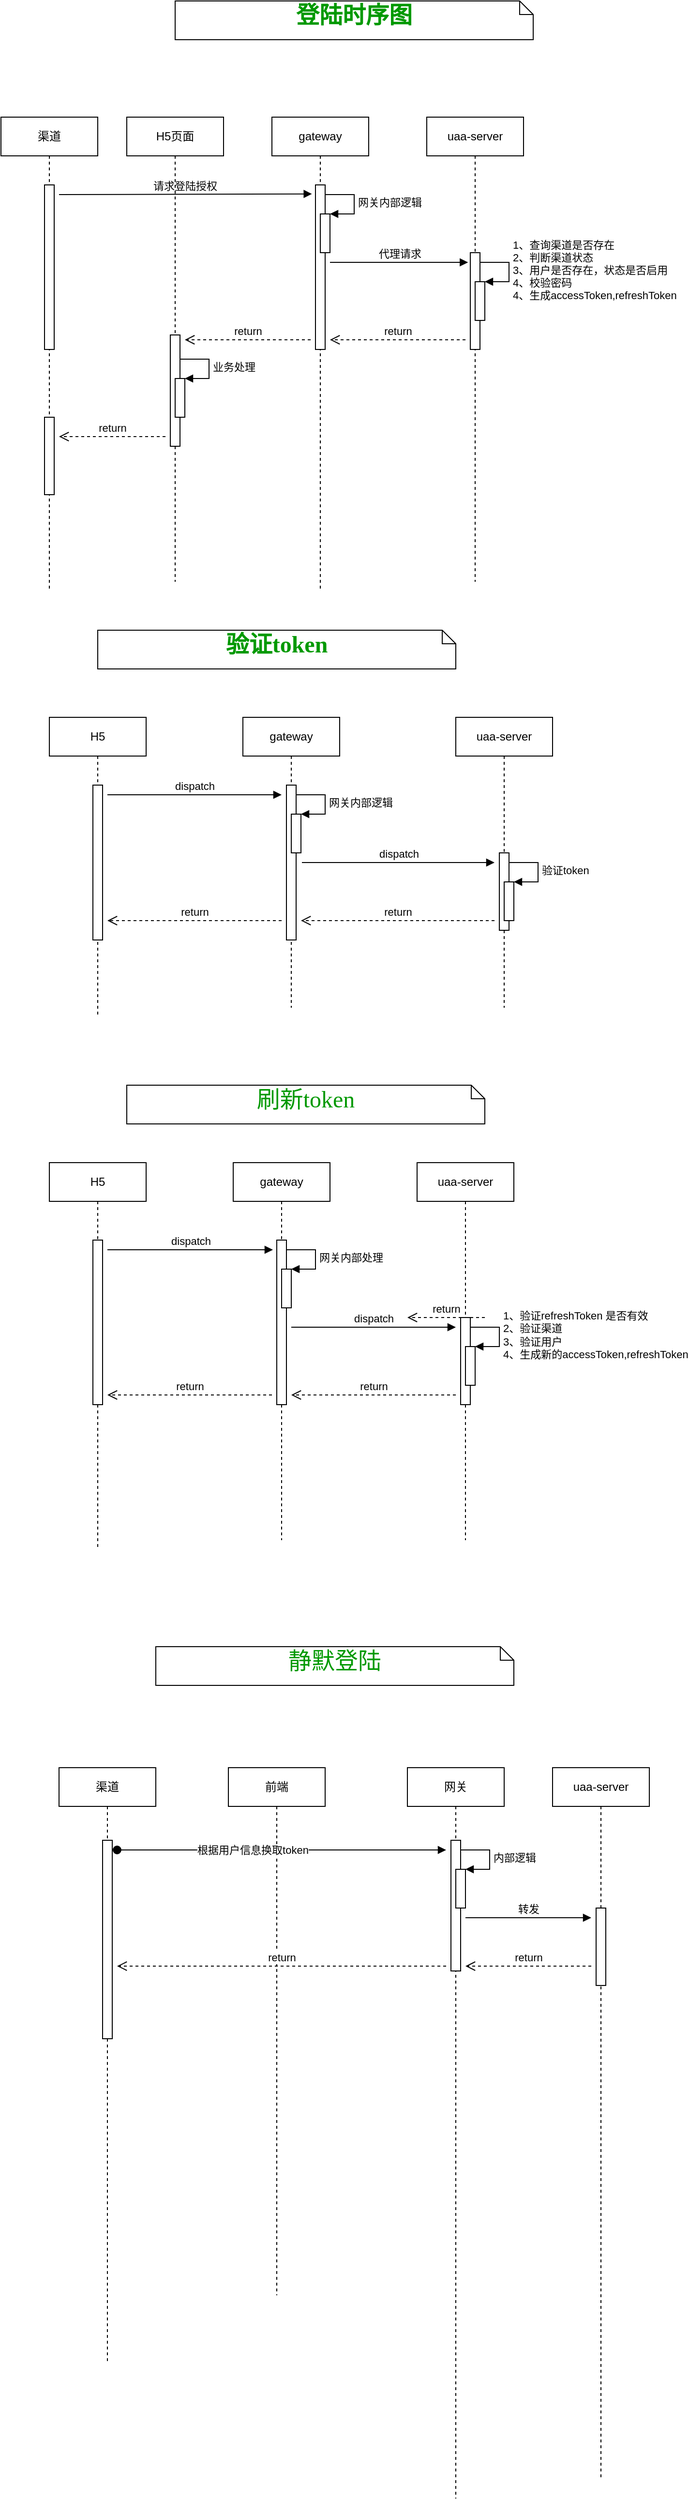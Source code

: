 <mxfile version="14.6.1" type="github">
  <diagram name="Page-1" id="13e1069c-82ec-6db2-03f1-153e76fe0fe0">
    <mxGraphModel dx="1022" dy="437" grid="1" gridSize="10" guides="1" tooltips="1" connect="1" arrows="1" fold="1" page="1" pageScale="1" pageWidth="1100" pageHeight="850" background="#ffffff" math="0" shadow="0">
      <root>
        <mxCell id="0" />
        <mxCell id="1" parent="0" />
        <mxCell id="7baba1c4bc27f4b0-40" value="&lt;font&gt;&lt;b&gt;&lt;font color=&quot;#009900&quot; style=&quot;font-size: 24px&quot;&gt;登陆时序图&lt;/font&gt;&lt;br&gt;&lt;/b&gt;&lt;/font&gt;" style="shape=note;whiteSpace=wrap;html=1;size=14;verticalAlign=top;align=center;spacingTop=-6;rounded=0;shadow=0;comic=0;labelBackgroundColor=none;strokeWidth=1;fontFamily=Verdana;fontSize=12" parent="1" vertex="1">
          <mxGeometry x="240" width="370" height="40" as="geometry" />
        </mxCell>
        <mxCell id="KGN7WheUU5ocgR0QFIUr-1" value="渠道" style="shape=umlLifeline;perimeter=lifelinePerimeter;whiteSpace=wrap;html=1;container=1;collapsible=0;recursiveResize=0;outlineConnect=0;" parent="1" vertex="1">
          <mxGeometry x="60" y="120" width="100" height="490" as="geometry" />
        </mxCell>
        <mxCell id="KGN7WheUU5ocgR0QFIUr-4" value="" style="html=1;points=[];perimeter=orthogonalPerimeter;" parent="KGN7WheUU5ocgR0QFIUr-1" vertex="1">
          <mxGeometry x="45" y="70" width="10" height="170" as="geometry" />
        </mxCell>
        <mxCell id="KGN7WheUU5ocgR0QFIUr-5" value="请求登陆授权" style="html=1;verticalAlign=bottom;endArrow=block;entryX=-0.367;entryY=0.055;entryDx=0;entryDy=0;entryPerimeter=0;" parent="KGN7WheUU5ocgR0QFIUr-1" target="KGN7WheUU5ocgR0QFIUr-8" edge="1">
          <mxGeometry width="80" relative="1" as="geometry">
            <mxPoint x="60" y="80" as="sourcePoint" />
            <mxPoint x="220" y="80" as="targetPoint" />
          </mxGeometry>
        </mxCell>
        <mxCell id="KGN7WheUU5ocgR0QFIUr-25" value="" style="html=1;points=[];perimeter=orthogonalPerimeter;" parent="KGN7WheUU5ocgR0QFIUr-1" vertex="1">
          <mxGeometry x="45" y="310" width="10" height="80" as="geometry" />
        </mxCell>
        <mxCell id="KGN7WheUU5ocgR0QFIUr-26" value="return" style="html=1;verticalAlign=bottom;endArrow=open;dashed=1;endSize=8;" parent="KGN7WheUU5ocgR0QFIUr-1" edge="1">
          <mxGeometry relative="1" as="geometry">
            <mxPoint x="170" y="330" as="sourcePoint" />
            <mxPoint x="60" y="330" as="targetPoint" />
          </mxGeometry>
        </mxCell>
        <mxCell id="KGN7WheUU5ocgR0QFIUr-2" value="gateway" style="shape=umlLifeline;perimeter=lifelinePerimeter;whiteSpace=wrap;html=1;container=1;collapsible=0;recursiveResize=0;outlineConnect=0;" parent="1" vertex="1">
          <mxGeometry x="340" y="120" width="100" height="490" as="geometry" />
        </mxCell>
        <mxCell id="KGN7WheUU5ocgR0QFIUr-8" value="" style="html=1;points=[];perimeter=orthogonalPerimeter;" parent="KGN7WheUU5ocgR0QFIUr-2" vertex="1">
          <mxGeometry x="45" y="70" width="10" height="170" as="geometry" />
        </mxCell>
        <mxCell id="KGN7WheUU5ocgR0QFIUr-9" value="" style="html=1;points=[];perimeter=orthogonalPerimeter;" parent="KGN7WheUU5ocgR0QFIUr-2" vertex="1">
          <mxGeometry x="50" y="100" width="10" height="40" as="geometry" />
        </mxCell>
        <mxCell id="KGN7WheUU5ocgR0QFIUr-10" value="网关内部逻辑" style="edgeStyle=orthogonalEdgeStyle;html=1;align=left;spacingLeft=2;endArrow=block;rounded=0;entryX=1;entryY=0;" parent="KGN7WheUU5ocgR0QFIUr-2" target="KGN7WheUU5ocgR0QFIUr-9" edge="1">
          <mxGeometry relative="1" as="geometry">
            <mxPoint x="55" y="80" as="sourcePoint" />
            <Array as="points">
              <mxPoint x="85" y="80" />
            </Array>
          </mxGeometry>
        </mxCell>
        <mxCell id="KGN7WheUU5ocgR0QFIUr-11" value="代理请求" style="html=1;verticalAlign=bottom;endArrow=block;entryX=-0.233;entryY=0.1;entryDx=0;entryDy=0;entryPerimeter=0;" parent="KGN7WheUU5ocgR0QFIUr-2" target="KGN7WheUU5ocgR0QFIUr-12" edge="1">
          <mxGeometry width="80" relative="1" as="geometry">
            <mxPoint x="60" y="150" as="sourcePoint" />
            <mxPoint x="140" y="150" as="targetPoint" />
          </mxGeometry>
        </mxCell>
        <mxCell id="KGN7WheUU5ocgR0QFIUr-3" value="uaa-server" style="shape=umlLifeline;perimeter=lifelinePerimeter;whiteSpace=wrap;html=1;container=1;collapsible=0;recursiveResize=0;outlineConnect=0;" parent="1" vertex="1">
          <mxGeometry x="500" y="120" width="100" height="480" as="geometry" />
        </mxCell>
        <mxCell id="KGN7WheUU5ocgR0QFIUr-12" value="" style="html=1;points=[];perimeter=orthogonalPerimeter;" parent="KGN7WheUU5ocgR0QFIUr-3" vertex="1">
          <mxGeometry x="45" y="140" width="10" height="100" as="geometry" />
        </mxCell>
        <mxCell id="KGN7WheUU5ocgR0QFIUr-13" value="" style="html=1;points=[];perimeter=orthogonalPerimeter;" parent="KGN7WheUU5ocgR0QFIUr-3" vertex="1">
          <mxGeometry x="50" y="170" width="10" height="40" as="geometry" />
        </mxCell>
        <mxCell id="KGN7WheUU5ocgR0QFIUr-14" value="1、查询渠道是否存在&lt;br&gt;2、判断渠道状态&lt;br&gt;3、用户是否存在，状态是否启用&lt;br&gt;4、校验密码&lt;br&gt;4、生成accessToken,refreshToken" style="edgeStyle=orthogonalEdgeStyle;html=1;align=left;spacingLeft=2;endArrow=block;rounded=0;entryX=1;entryY=0;" parent="KGN7WheUU5ocgR0QFIUr-3" target="KGN7WheUU5ocgR0QFIUr-13" edge="1">
          <mxGeometry relative="1" as="geometry">
            <mxPoint x="55" y="150" as="sourcePoint" />
            <Array as="points">
              <mxPoint x="85" y="150" />
            </Array>
          </mxGeometry>
        </mxCell>
        <mxCell id="KGN7WheUU5ocgR0QFIUr-15" value="return" style="html=1;verticalAlign=bottom;endArrow=open;dashed=1;endSize=8;" parent="1" edge="1">
          <mxGeometry relative="1" as="geometry">
            <mxPoint x="540" y="350" as="sourcePoint" />
            <mxPoint x="400" y="350" as="targetPoint" />
          </mxGeometry>
        </mxCell>
        <mxCell id="KGN7WheUU5ocgR0QFIUr-18" value="H5页面" style="shape=umlLifeline;perimeter=lifelinePerimeter;whiteSpace=wrap;html=1;container=1;collapsible=0;recursiveResize=0;outlineConnect=0;" parent="1" vertex="1">
          <mxGeometry x="190" y="120" width="100" height="480" as="geometry" />
        </mxCell>
        <mxCell id="KGN7WheUU5ocgR0QFIUr-19" value="" style="html=1;points=[];perimeter=orthogonalPerimeter;" parent="KGN7WheUU5ocgR0QFIUr-18" vertex="1">
          <mxGeometry x="45" y="225" width="10" height="115" as="geometry" />
        </mxCell>
        <mxCell id="KGN7WheUU5ocgR0QFIUr-20" value="return" style="html=1;verticalAlign=bottom;endArrow=open;dashed=1;endSize=8;" parent="KGN7WheUU5ocgR0QFIUr-18" edge="1">
          <mxGeometry relative="1" as="geometry">
            <mxPoint x="190" y="230" as="sourcePoint" />
            <mxPoint x="60" y="230" as="targetPoint" />
          </mxGeometry>
        </mxCell>
        <mxCell id="KGN7WheUU5ocgR0QFIUr-23" value="" style="html=1;points=[];perimeter=orthogonalPerimeter;" parent="KGN7WheUU5ocgR0QFIUr-18" vertex="1">
          <mxGeometry x="50" y="270" width="10" height="40" as="geometry" />
        </mxCell>
        <mxCell id="KGN7WheUU5ocgR0QFIUr-24" value="业务处理" style="edgeStyle=orthogonalEdgeStyle;html=1;align=left;spacingLeft=2;endArrow=block;rounded=0;entryX=1;entryY=0;" parent="KGN7WheUU5ocgR0QFIUr-18" target="KGN7WheUU5ocgR0QFIUr-23" edge="1">
          <mxGeometry relative="1" as="geometry">
            <mxPoint x="55" y="250" as="sourcePoint" />
            <Array as="points">
              <mxPoint x="85" y="250" />
            </Array>
          </mxGeometry>
        </mxCell>
        <mxCell id="KGN7WheUU5ocgR0QFIUr-28" value="H5" style="shape=umlLifeline;perimeter=lifelinePerimeter;whiteSpace=wrap;html=1;container=1;collapsible=0;recursiveResize=0;outlineConnect=0;" parent="1" vertex="1">
          <mxGeometry x="110" y="740" width="100" height="310" as="geometry" />
        </mxCell>
        <mxCell id="KGN7WheUU5ocgR0QFIUr-32" value="" style="html=1;points=[];perimeter=orthogonalPerimeter;" parent="KGN7WheUU5ocgR0QFIUr-28" vertex="1">
          <mxGeometry x="45" y="70" width="10" height="160" as="geometry" />
        </mxCell>
        <mxCell id="KGN7WheUU5ocgR0QFIUr-33" value="dispatch" style="html=1;verticalAlign=bottom;endArrow=block;" parent="KGN7WheUU5ocgR0QFIUr-28" edge="1">
          <mxGeometry width="80" relative="1" as="geometry">
            <mxPoint x="60" y="80" as="sourcePoint" />
            <mxPoint x="240" y="80" as="targetPoint" />
          </mxGeometry>
        </mxCell>
        <mxCell id="KGN7WheUU5ocgR0QFIUr-29" value="gateway" style="shape=umlLifeline;perimeter=lifelinePerimeter;whiteSpace=wrap;html=1;container=1;collapsible=0;recursiveResize=0;outlineConnect=0;" parent="1" vertex="1">
          <mxGeometry x="310" y="740" width="100" height="300" as="geometry" />
        </mxCell>
        <mxCell id="KGN7WheUU5ocgR0QFIUr-34" value="" style="html=1;points=[];perimeter=orthogonalPerimeter;" parent="KGN7WheUU5ocgR0QFIUr-29" vertex="1">
          <mxGeometry x="45" y="70" width="10" height="160" as="geometry" />
        </mxCell>
        <mxCell id="KGN7WheUU5ocgR0QFIUr-35" value="" style="html=1;points=[];perimeter=orthogonalPerimeter;" parent="KGN7WheUU5ocgR0QFIUr-29" vertex="1">
          <mxGeometry x="50" y="100" width="10" height="40" as="geometry" />
        </mxCell>
        <mxCell id="KGN7WheUU5ocgR0QFIUr-36" value="网关内部逻辑" style="edgeStyle=orthogonalEdgeStyle;html=1;align=left;spacingLeft=2;endArrow=block;rounded=0;entryX=1;entryY=0;" parent="KGN7WheUU5ocgR0QFIUr-29" target="KGN7WheUU5ocgR0QFIUr-35" edge="1">
          <mxGeometry relative="1" as="geometry">
            <mxPoint x="55" y="80" as="sourcePoint" />
            <Array as="points">
              <mxPoint x="85" y="80" />
            </Array>
          </mxGeometry>
        </mxCell>
        <mxCell id="KGN7WheUU5ocgR0QFIUr-30" value="uaa-server" style="shape=umlLifeline;perimeter=lifelinePerimeter;whiteSpace=wrap;html=1;container=1;collapsible=0;recursiveResize=0;outlineConnect=0;" parent="1" vertex="1">
          <mxGeometry x="530" y="740" width="100" height="300" as="geometry" />
        </mxCell>
        <mxCell id="KGN7WheUU5ocgR0QFIUr-38" value="" style="html=1;points=[];perimeter=orthogonalPerimeter;" parent="KGN7WheUU5ocgR0QFIUr-30" vertex="1">
          <mxGeometry x="45" y="140" width="10" height="80" as="geometry" />
        </mxCell>
        <mxCell id="KGN7WheUU5ocgR0QFIUr-39" value="" style="html=1;points=[];perimeter=orthogonalPerimeter;" parent="KGN7WheUU5ocgR0QFIUr-30" vertex="1">
          <mxGeometry x="50" y="170" width="10" height="40" as="geometry" />
        </mxCell>
        <mxCell id="KGN7WheUU5ocgR0QFIUr-40" value="验证token" style="edgeStyle=orthogonalEdgeStyle;html=1;align=left;spacingLeft=2;endArrow=block;rounded=0;entryX=1;entryY=0;" parent="KGN7WheUU5ocgR0QFIUr-30" target="KGN7WheUU5ocgR0QFIUr-39" edge="1">
          <mxGeometry relative="1" as="geometry">
            <mxPoint x="55" y="150" as="sourcePoint" />
            <Array as="points">
              <mxPoint x="85" y="150" />
            </Array>
          </mxGeometry>
        </mxCell>
        <mxCell id="KGN7WheUU5ocgR0QFIUr-31" value="&lt;font&gt;&lt;b&gt;&lt;font color=&quot;#009900&quot; style=&quot;font-size: 24px&quot;&gt;验证token&lt;/font&gt;&lt;br&gt;&lt;/b&gt;&lt;/font&gt;" style="shape=note;whiteSpace=wrap;html=1;size=14;verticalAlign=top;align=center;spacingTop=-6;rounded=0;shadow=0;comic=0;labelBackgroundColor=none;strokeWidth=1;fontFamily=Verdana;fontSize=12" parent="1" vertex="1">
          <mxGeometry x="160" y="650" width="370" height="40" as="geometry" />
        </mxCell>
        <mxCell id="KGN7WheUU5ocgR0QFIUr-37" value="dispatch" style="html=1;verticalAlign=bottom;endArrow=block;" parent="1" edge="1">
          <mxGeometry width="80" relative="1" as="geometry">
            <mxPoint x="371" y="890" as="sourcePoint" />
            <mxPoint x="570" y="890" as="targetPoint" />
          </mxGeometry>
        </mxCell>
        <mxCell id="KGN7WheUU5ocgR0QFIUr-41" value="return" style="html=1;verticalAlign=bottom;endArrow=open;dashed=1;endSize=8;" parent="1" edge="1">
          <mxGeometry relative="1" as="geometry">
            <mxPoint x="570" y="950" as="sourcePoint" />
            <mxPoint x="370" y="950" as="targetPoint" />
          </mxGeometry>
        </mxCell>
        <mxCell id="KGN7WheUU5ocgR0QFIUr-42" value="return" style="html=1;verticalAlign=bottom;endArrow=open;dashed=1;endSize=8;" parent="1" edge="1">
          <mxGeometry relative="1" as="geometry">
            <mxPoint x="350" y="950" as="sourcePoint" />
            <mxPoint x="170" y="950" as="targetPoint" />
          </mxGeometry>
        </mxCell>
        <mxCell id="KGN7WheUU5ocgR0QFIUr-43" value="H5" style="shape=umlLifeline;perimeter=lifelinePerimeter;whiteSpace=wrap;html=1;container=1;collapsible=0;recursiveResize=0;outlineConnect=0;" parent="1" vertex="1">
          <mxGeometry x="110" y="1200" width="100" height="400" as="geometry" />
        </mxCell>
        <mxCell id="KGN7WheUU5ocgR0QFIUr-46" value="" style="html=1;points=[];perimeter=orthogonalPerimeter;" parent="KGN7WheUU5ocgR0QFIUr-43" vertex="1">
          <mxGeometry x="45" y="80" width="10" height="170" as="geometry" />
        </mxCell>
        <mxCell id="KGN7WheUU5ocgR0QFIUr-47" value="dispatch" style="html=1;verticalAlign=bottom;endArrow=block;" parent="KGN7WheUU5ocgR0QFIUr-43" edge="1">
          <mxGeometry width="80" relative="1" as="geometry">
            <mxPoint x="60" y="90" as="sourcePoint" />
            <mxPoint x="231" y="90" as="targetPoint" />
          </mxGeometry>
        </mxCell>
        <mxCell id="KGN7WheUU5ocgR0QFIUr-44" value="gateway" style="shape=umlLifeline;perimeter=lifelinePerimeter;whiteSpace=wrap;html=1;container=1;collapsible=0;recursiveResize=0;outlineConnect=0;" parent="1" vertex="1">
          <mxGeometry x="300" y="1200" width="100" height="390" as="geometry" />
        </mxCell>
        <mxCell id="KGN7WheUU5ocgR0QFIUr-48" value="" style="html=1;points=[];perimeter=orthogonalPerimeter;" parent="KGN7WheUU5ocgR0QFIUr-44" vertex="1">
          <mxGeometry x="45" y="80" width="10" height="170" as="geometry" />
        </mxCell>
        <mxCell id="KGN7WheUU5ocgR0QFIUr-51" value="" style="html=1;points=[];perimeter=orthogonalPerimeter;" parent="KGN7WheUU5ocgR0QFIUr-44" vertex="1">
          <mxGeometry x="50" y="110" width="10" height="40" as="geometry" />
        </mxCell>
        <mxCell id="KGN7WheUU5ocgR0QFIUr-52" value="网关内部处理" style="edgeStyle=orthogonalEdgeStyle;html=1;align=left;spacingLeft=2;endArrow=block;rounded=0;entryX=1;entryY=0;" parent="KGN7WheUU5ocgR0QFIUr-44" target="KGN7WheUU5ocgR0QFIUr-51" edge="1">
          <mxGeometry relative="1" as="geometry">
            <mxPoint x="55" y="90" as="sourcePoint" />
            <Array as="points">
              <mxPoint x="85" y="90" />
            </Array>
          </mxGeometry>
        </mxCell>
        <mxCell id="KGN7WheUU5ocgR0QFIUr-53" value="dispatch" style="html=1;verticalAlign=bottom;endArrow=block;" parent="KGN7WheUU5ocgR0QFIUr-44" edge="1">
          <mxGeometry width="80" relative="1" as="geometry">
            <mxPoint x="60" y="170" as="sourcePoint" />
            <mxPoint x="230" y="170" as="targetPoint" />
          </mxGeometry>
        </mxCell>
        <mxCell id="KGN7WheUU5ocgR0QFIUr-45" value="uaa-server" style="shape=umlLifeline;perimeter=lifelinePerimeter;whiteSpace=wrap;html=1;container=1;collapsible=0;recursiveResize=0;outlineConnect=0;" parent="1" vertex="1">
          <mxGeometry x="490" y="1200" width="100" height="390" as="geometry" />
        </mxCell>
        <mxCell id="KGN7WheUU5ocgR0QFIUr-54" value="" style="html=1;points=[];perimeter=orthogonalPerimeter;" parent="KGN7WheUU5ocgR0QFIUr-45" vertex="1">
          <mxGeometry x="45" y="160" width="10" height="90" as="geometry" />
        </mxCell>
        <mxCell id="KGN7WheUU5ocgR0QFIUr-59" value="" style="html=1;points=[];perimeter=orthogonalPerimeter;" parent="KGN7WheUU5ocgR0QFIUr-45" vertex="1">
          <mxGeometry x="50" y="190" width="10" height="40" as="geometry" />
        </mxCell>
        <mxCell id="KGN7WheUU5ocgR0QFIUr-60" value="1、验证refreshToken 是否有效&lt;br&gt;2、验证渠道&lt;br&gt;3、验证用户&lt;br&gt;4、生成新的accessToken,refreshToken" style="edgeStyle=orthogonalEdgeStyle;html=1;align=left;spacingLeft=2;endArrow=block;rounded=0;entryX=1;entryY=0;" parent="KGN7WheUU5ocgR0QFIUr-45" target="KGN7WheUU5ocgR0QFIUr-59" edge="1">
          <mxGeometry relative="1" as="geometry">
            <mxPoint x="55" y="170" as="sourcePoint" />
            <Array as="points">
              <mxPoint x="85" y="170" />
            </Array>
          </mxGeometry>
        </mxCell>
        <mxCell id="KGN7WheUU5ocgR0QFIUr-61" value="return" style="html=1;verticalAlign=bottom;endArrow=open;dashed=1;endSize=8;" parent="1" edge="1">
          <mxGeometry relative="1" as="geometry">
            <mxPoint x="560" y="1360" as="sourcePoint" />
            <mxPoint x="480" y="1360" as="targetPoint" />
          </mxGeometry>
        </mxCell>
        <mxCell id="KGN7WheUU5ocgR0QFIUr-62" value="return" style="html=1;verticalAlign=bottom;endArrow=open;dashed=1;endSize=8;" parent="1" edge="1">
          <mxGeometry relative="1" as="geometry">
            <mxPoint x="530" y="1440" as="sourcePoint" />
            <mxPoint x="360" y="1440" as="targetPoint" />
          </mxGeometry>
        </mxCell>
        <mxCell id="KGN7WheUU5ocgR0QFIUr-63" value="return" style="html=1;verticalAlign=bottom;endArrow=open;dashed=1;endSize=8;" parent="1" edge="1">
          <mxGeometry relative="1" as="geometry">
            <mxPoint x="340" y="1440" as="sourcePoint" />
            <mxPoint x="170" y="1440" as="targetPoint" />
          </mxGeometry>
        </mxCell>
        <mxCell id="KGN7WheUU5ocgR0QFIUr-64" value="&lt;font color=&quot;#009900&quot;&gt;&lt;span style=&quot;font-size: 24px&quot;&gt;刷新token&lt;/span&gt;&lt;/font&gt;" style="shape=note;whiteSpace=wrap;html=1;size=14;verticalAlign=top;align=center;spacingTop=-6;rounded=0;shadow=0;comic=0;labelBackgroundColor=none;strokeWidth=1;fontFamily=Verdana;fontSize=12" parent="1" vertex="1">
          <mxGeometry x="190" y="1120" width="370" height="40" as="geometry" />
        </mxCell>
        <mxCell id="RCm6WiWsSs_1XvhBnsW9-1" value="渠道" style="shape=umlLifeline;perimeter=lifelinePerimeter;whiteSpace=wrap;html=1;container=1;collapsible=0;recursiveResize=0;outlineConnect=0;" vertex="1" parent="1">
          <mxGeometry x="120" y="1825" width="100" height="615" as="geometry" />
        </mxCell>
        <mxCell id="RCm6WiWsSs_1XvhBnsW9-5" value="" style="html=1;points=[];perimeter=orthogonalPerimeter;" vertex="1" parent="RCm6WiWsSs_1XvhBnsW9-1">
          <mxGeometry x="45" y="75" width="10" height="205" as="geometry" />
        </mxCell>
        <mxCell id="RCm6WiWsSs_1XvhBnsW9-2" value="前端" style="shape=umlLifeline;perimeter=lifelinePerimeter;whiteSpace=wrap;html=1;container=1;collapsible=0;recursiveResize=0;outlineConnect=0;" vertex="1" parent="1">
          <mxGeometry x="295" y="1825" width="100" height="545" as="geometry" />
        </mxCell>
        <mxCell id="RCm6WiWsSs_1XvhBnsW9-3" value="网关" style="shape=umlLifeline;perimeter=lifelinePerimeter;whiteSpace=wrap;html=1;container=1;collapsible=0;recursiveResize=0;outlineConnect=0;" vertex="1" parent="1">
          <mxGeometry x="480" y="1825" width="100" height="755" as="geometry" />
        </mxCell>
        <mxCell id="RCm6WiWsSs_1XvhBnsW9-9" value="" style="html=1;points=[];perimeter=orthogonalPerimeter;" vertex="1" parent="RCm6WiWsSs_1XvhBnsW9-3">
          <mxGeometry x="45" y="75" width="10" height="135" as="geometry" />
        </mxCell>
        <mxCell id="RCm6WiWsSs_1XvhBnsW9-10" value="" style="html=1;points=[];perimeter=orthogonalPerimeter;" vertex="1" parent="RCm6WiWsSs_1XvhBnsW9-3">
          <mxGeometry x="50" y="105" width="10" height="40" as="geometry" />
        </mxCell>
        <mxCell id="RCm6WiWsSs_1XvhBnsW9-11" value="内部逻辑" style="edgeStyle=orthogonalEdgeStyle;html=1;align=left;spacingLeft=2;endArrow=block;rounded=0;entryX=1;entryY=0;" edge="1" target="RCm6WiWsSs_1XvhBnsW9-10" parent="RCm6WiWsSs_1XvhBnsW9-3">
          <mxGeometry relative="1" as="geometry">
            <mxPoint x="55" y="85" as="sourcePoint" />
            <Array as="points">
              <mxPoint x="85" y="85" />
            </Array>
          </mxGeometry>
        </mxCell>
        <mxCell id="RCm6WiWsSs_1XvhBnsW9-12" value="转发" style="html=1;verticalAlign=bottom;endArrow=block;" edge="1" parent="RCm6WiWsSs_1XvhBnsW9-3">
          <mxGeometry width="80" relative="1" as="geometry">
            <mxPoint x="60" y="155" as="sourcePoint" />
            <mxPoint x="190" y="155" as="targetPoint" />
          </mxGeometry>
        </mxCell>
        <mxCell id="RCm6WiWsSs_1XvhBnsW9-4" value="uaa-server" style="shape=umlLifeline;perimeter=lifelinePerimeter;whiteSpace=wrap;html=1;container=1;collapsible=0;recursiveResize=0;outlineConnect=0;" vertex="1" parent="1">
          <mxGeometry x="630" y="1825" width="100" height="735" as="geometry" />
        </mxCell>
        <mxCell id="RCm6WiWsSs_1XvhBnsW9-13" value="" style="html=1;points=[];perimeter=orthogonalPerimeter;" vertex="1" parent="RCm6WiWsSs_1XvhBnsW9-4">
          <mxGeometry x="45" y="145" width="10" height="80" as="geometry" />
        </mxCell>
        <mxCell id="RCm6WiWsSs_1XvhBnsW9-6" value="" style="html=1;verticalAlign=bottom;startArrow=oval;startFill=1;endArrow=block;startSize=8;" edge="1" parent="1">
          <mxGeometry width="60" relative="1" as="geometry">
            <mxPoint x="180" y="1910" as="sourcePoint" />
            <mxPoint x="520" y="1910" as="targetPoint" />
          </mxGeometry>
        </mxCell>
        <mxCell id="RCm6WiWsSs_1XvhBnsW9-15" value="根据用户信息换取token" style="edgeLabel;html=1;align=center;verticalAlign=middle;resizable=0;points=[];" vertex="1" connectable="0" parent="RCm6WiWsSs_1XvhBnsW9-6">
          <mxGeometry x="-0.659" relative="1" as="geometry">
            <mxPoint x="82" as="offset" />
          </mxGeometry>
        </mxCell>
        <mxCell id="RCm6WiWsSs_1XvhBnsW9-14" value="&lt;font color=&quot;#009900&quot;&gt;&lt;span style=&quot;font-size: 24px&quot;&gt;静默登陆&lt;/span&gt;&lt;/font&gt;" style="shape=note;whiteSpace=wrap;html=1;size=14;verticalAlign=top;align=center;spacingTop=-6;rounded=0;shadow=0;comic=0;labelBackgroundColor=none;strokeWidth=1;fontFamily=Verdana;fontSize=12" vertex="1" parent="1">
          <mxGeometry x="220" y="1700" width="370" height="40" as="geometry" />
        </mxCell>
        <mxCell id="RCm6WiWsSs_1XvhBnsW9-16" value="return" style="html=1;verticalAlign=bottom;endArrow=open;dashed=1;endSize=8;" edge="1" parent="1">
          <mxGeometry relative="1" as="geometry">
            <mxPoint x="670" y="2030" as="sourcePoint" />
            <mxPoint x="540" y="2030" as="targetPoint" />
          </mxGeometry>
        </mxCell>
        <mxCell id="RCm6WiWsSs_1XvhBnsW9-17" value="return" style="html=1;verticalAlign=bottom;endArrow=open;dashed=1;endSize=8;" edge="1" parent="1">
          <mxGeometry relative="1" as="geometry">
            <mxPoint x="520" y="2030" as="sourcePoint" />
            <mxPoint x="180" y="2030" as="targetPoint" />
          </mxGeometry>
        </mxCell>
      </root>
    </mxGraphModel>
  </diagram>
</mxfile>
